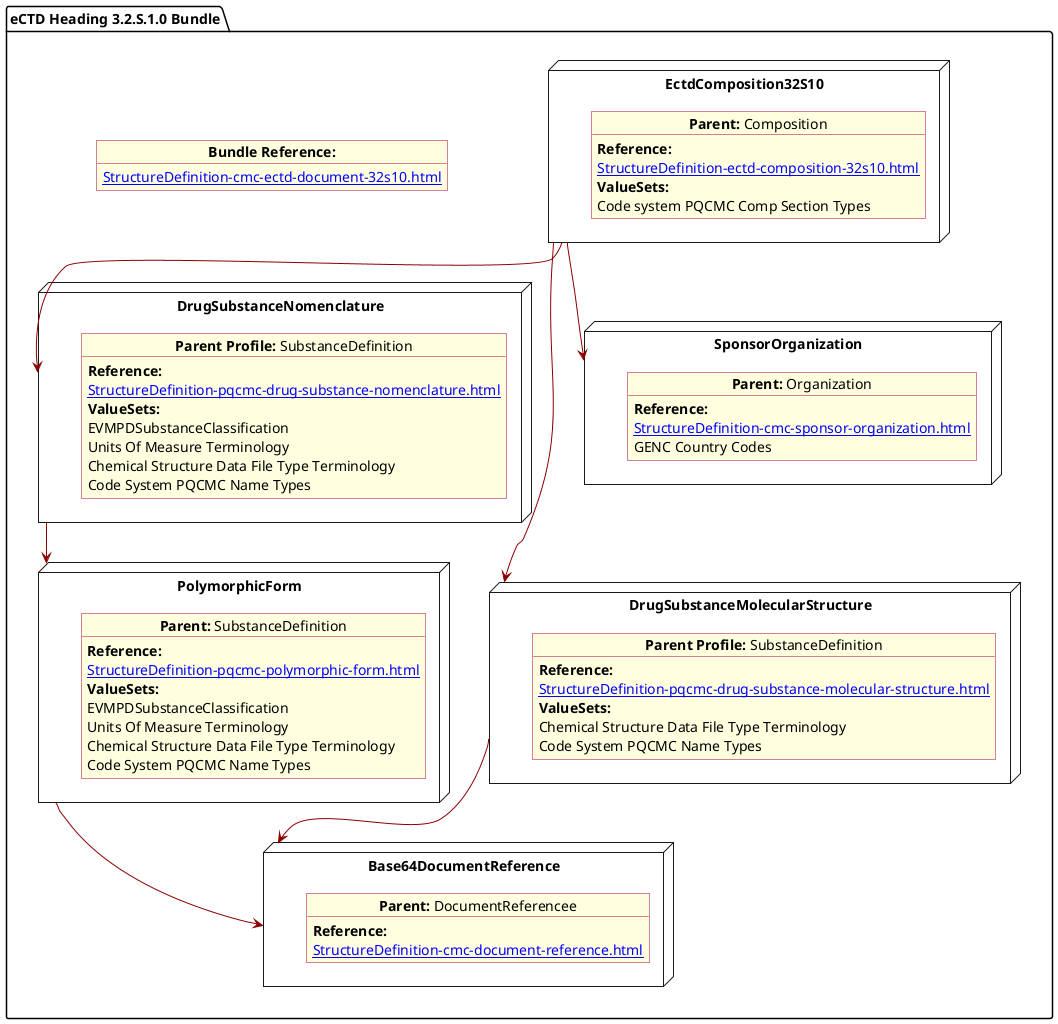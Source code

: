 @startuml SubstanceGeneral
allowmixing
'Mixed model of use case and object
skinparam svgDimensionStyle false
skinparam ObjectBackgroundColor LightYellow
skinparam ObjectBorderColor #A80036
skinparam activityDiamondBorderColor #A80036
skinparam activityDiamondBackgroundColor lawnGreen
skinparam ClassBorderThickness 4

package "eCTD Heading 3.2.S.1.0 Bundle" as NODES {
object "**Bundle Reference:**" as objbun {
              [[StructureDefinition-cmc-ectd-document-32s10.html]]
    }  
  node "DrugSubstanceNomenclature" as NN { 
      object "**Parent Profile:** SubstanceDefinition" as obj3 {
          **Reference:**
      [[StructureDefinition-pqcmc-drug-substance-nomenclature.html]]
        **ValueSets:**
        EVMPDSubstanceClassification
        Units Of Measure Terminology
        Chemical Structure Data File Type Terminology
        Code System PQCMC Name Types 
      }  
}
  node "DrugSubstanceMolecularStructure" as N21 { 
      object "**Parent Profile:** SubstanceDefinition" as obj22 {
          **Reference:**
      [[StructureDefinition-pqcmc-drug-substance-molecular-structure.html]]
        **ValueSets:**
        Chemical Structure Data File Type Terminology
        Code System PQCMC Name Types
    }
}
node "Base64DocumentReference" as NB64 { 
      object "**Parent:** DocumentReferencee"  as obj64 {  
            **Reference:**
      [[StructureDefinition-cmc-document-reference.html]]
}
}
  node "EctdComposition32S10" as N1 { 
      object "**Parent:** Composition" as obj1 {
            **Reference:**
      [[StructureDefinition-ectd-composition-32s10.html]]
      **ValueSets:**
  Code system PQCMC Comp Section Types
    }    
}
node "PolymorphicForm" as N2 { 
      object "**Parent:** SubstanceDefinition" as obj2 {
          **Reference:**
      [[StructureDefinition-pqcmc-polymorphic-form.html]]
        **ValueSets:**
        EVMPDSubstanceClassification
        Units Of Measure Terminology
        Chemical Structure Data File Type Terminology
        Code System PQCMC Name Types
    }    
}
 node "SponsorOrganization" as NSO { 
      object "**Parent:** Organization" as objAu {
    **Reference:**
      [[StructureDefinition-cmc-sponsor-organization.html]]
        GENC Country Codes
    }
} 


N1 -[#darkred]-> N21
N1 -[#darkred]-> NN
NN -[#darkred]-> N2
N2 -[#darkred]-> NB64
N21 -[#darkred]-> NB64
N1 -[#darkred]-> NSO
}
@enduml